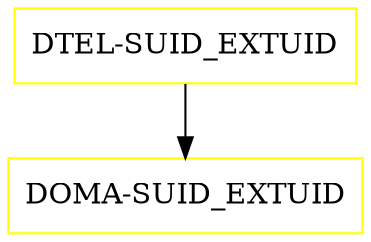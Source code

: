 digraph G {
  "DTEL-SUID_EXTUID" [shape=box,color=yellow];
  "DOMA-SUID_EXTUID" [shape=box,color=yellow,URL="./DOMA_SUID_EXTUID.html"];
  "DTEL-SUID_EXTUID" -> "DOMA-SUID_EXTUID";
}
